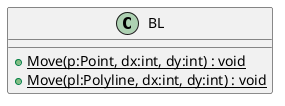 @startuml
class BL {
    + {static} Move(p:Point, dx:int, dy:int) : void
    + {static} Move(pl:Polyline, dx:int, dy:int) : void
}
@enduml
